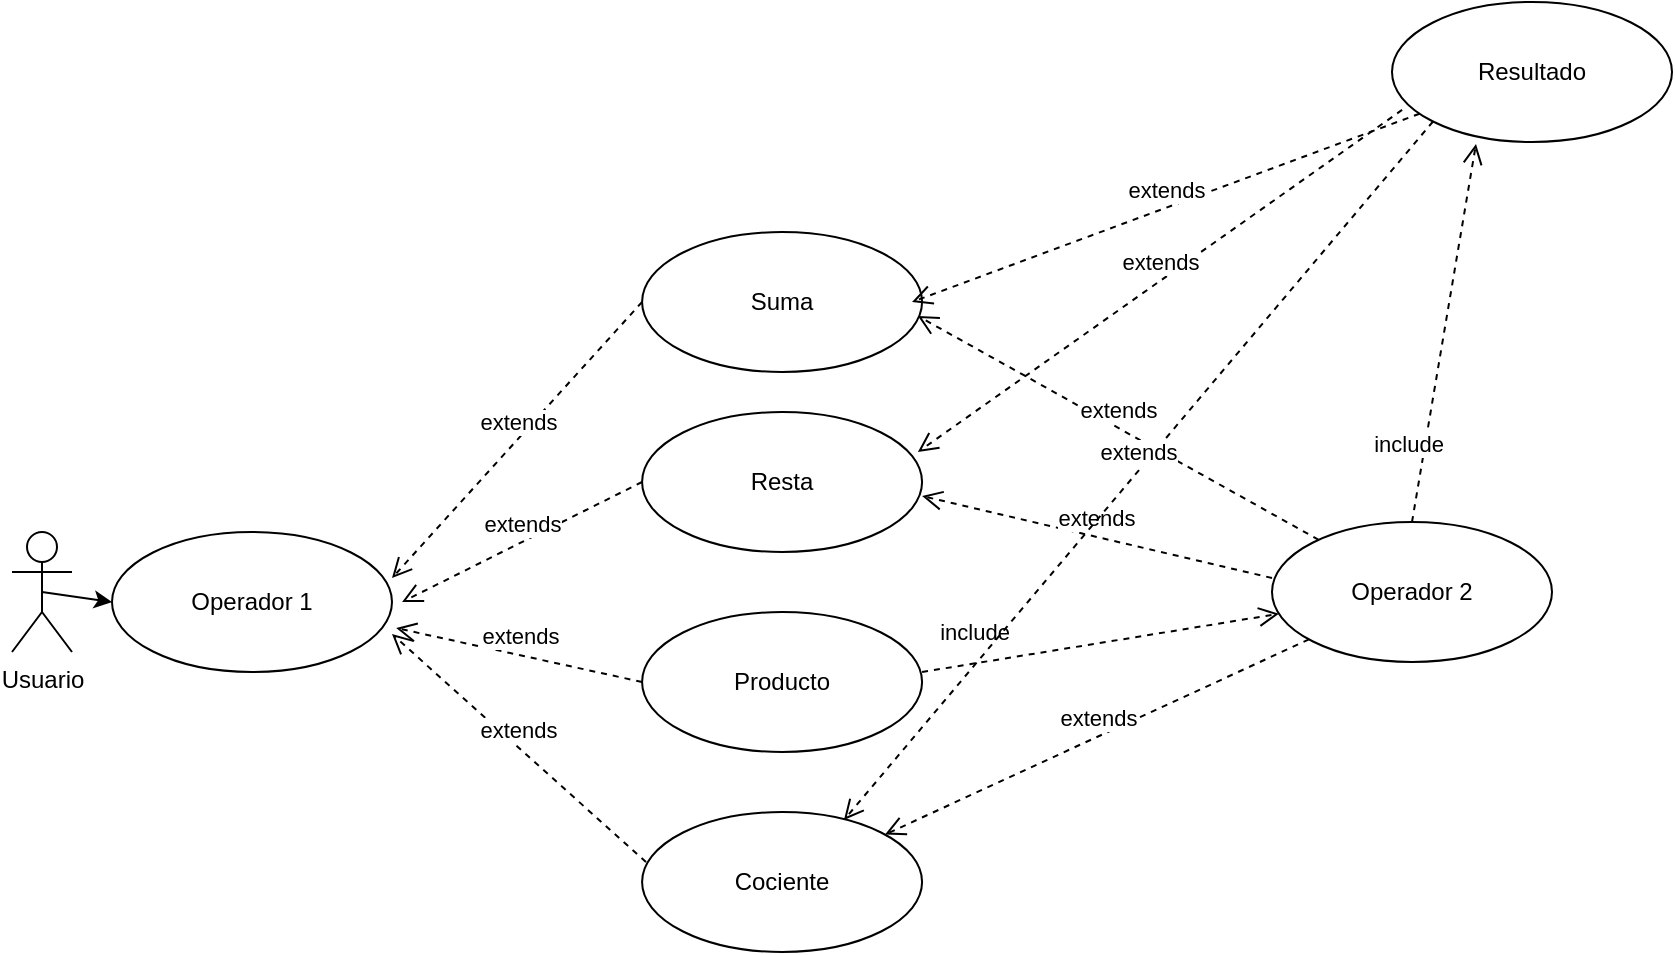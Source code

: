 <mxfile version="14.4.3" type="device"><diagram id="sGtd4BkbzxlFdDzkNw5d" name="Página-1"><mxGraphModel dx="1422" dy="822" grid="1" gridSize="10" guides="1" tooltips="1" connect="1" arrows="1" fold="1" page="1" pageScale="1" pageWidth="827" pageHeight="1169" math="0" shadow="0"><root><mxCell id="0"/><mxCell id="1" parent="0"/><mxCell id="Gw6iiX5P1ZVwBjEfJcqe-1" value="Usuario&lt;br&gt;" style="shape=umlActor;verticalLabelPosition=bottom;verticalAlign=top;html=1;" parent="1" vertex="1"><mxGeometry x="40" y="355" width="30" height="60" as="geometry"/></mxCell><mxCell id="Gw6iiX5P1ZVwBjEfJcqe-2" value="Operador 1" style="ellipse;whiteSpace=wrap;html=1;" parent="1" vertex="1"><mxGeometry x="90" y="355" width="140" height="70" as="geometry"/></mxCell><mxCell id="Gw6iiX5P1ZVwBjEfJcqe-3" value="Suma" style="ellipse;whiteSpace=wrap;html=1;" parent="1" vertex="1"><mxGeometry x="355.04" y="205" width="140" height="70" as="geometry"/></mxCell><mxCell id="Gw6iiX5P1ZVwBjEfJcqe-4" value="Operador 2" style="ellipse;whiteSpace=wrap;html=1;" parent="1" vertex="1"><mxGeometry x="670" y="350" width="140" height="70" as="geometry"/></mxCell><mxCell id="Gw6iiX5P1ZVwBjEfJcqe-5" value="Resultado" style="ellipse;whiteSpace=wrap;html=1;" parent="1" vertex="1"><mxGeometry x="730" y="90" width="140" height="70" as="geometry"/></mxCell><mxCell id="Gw6iiX5P1ZVwBjEfJcqe-6" value="Resta" style="ellipse;whiteSpace=wrap;html=1;" parent="1" vertex="1"><mxGeometry x="355.04" y="295" width="140" height="70" as="geometry"/></mxCell><mxCell id="Gw6iiX5P1ZVwBjEfJcqe-7" value="Producto" style="ellipse;whiteSpace=wrap;html=1;" parent="1" vertex="1"><mxGeometry x="355.04" y="395" width="140" height="70" as="geometry"/></mxCell><mxCell id="Gw6iiX5P1ZVwBjEfJcqe-8" value="Cociente" style="ellipse;whiteSpace=wrap;html=1;" parent="1" vertex="1"><mxGeometry x="355.04" y="495" width="140" height="70" as="geometry"/></mxCell><mxCell id="Gw6iiX5P1ZVwBjEfJcqe-9" value="" style="endArrow=classic;html=1;exitX=0.5;exitY=0.5;exitDx=0;exitDy=0;exitPerimeter=0;entryX=0;entryY=0.5;entryDx=0;entryDy=0;" parent="1" source="Gw6iiX5P1ZVwBjEfJcqe-1" target="Gw6iiX5P1ZVwBjEfJcqe-2" edge="1"><mxGeometry width="50" height="50" relative="1" as="geometry"><mxPoint x="160" y="290" as="sourcePoint"/><mxPoint x="185.541" y="89.929" as="targetPoint"/></mxGeometry></mxCell><mxCell id="Gw6iiX5P1ZVwBjEfJcqe-10" value="extends" style="html=1;verticalAlign=bottom;endArrow=open;dashed=1;endSize=8;exitX=0;exitY=0.5;exitDx=0;exitDy=0;entryX=0.964;entryY=0.329;entryDx=0;entryDy=0;entryPerimeter=0;" parent="1" source="Gw6iiX5P1ZVwBjEfJcqe-3" edge="1"><mxGeometry relative="1" as="geometry"><mxPoint x="515.04" y="628.03" as="sourcePoint"/><mxPoint x="230.0" y="378.03" as="targetPoint"/><Array as="points"/></mxGeometry></mxCell><mxCell id="Gw6iiX5P1ZVwBjEfJcqe-11" value="extends" style="html=1;verticalAlign=bottom;endArrow=open;dashed=1;endSize=8;exitX=0;exitY=0.5;exitDx=0;exitDy=0;entryX=1;entryY=0.5;entryDx=0;entryDy=0;" parent="1" source="Gw6iiX5P1ZVwBjEfJcqe-6" edge="1"><mxGeometry relative="1" as="geometry"><mxPoint x="365.04" y="250" as="sourcePoint"/><mxPoint x="235.04" y="390" as="targetPoint"/><Array as="points"/></mxGeometry></mxCell><mxCell id="Gw6iiX5P1ZVwBjEfJcqe-12" value="extends" style="html=1;verticalAlign=bottom;endArrow=open;dashed=1;endSize=8;exitX=0;exitY=0.5;exitDx=0;exitDy=0;entryX=0.979;entryY=0.686;entryDx=0;entryDy=0;entryPerimeter=0;" parent="1" source="Gw6iiX5P1ZVwBjEfJcqe-7" edge="1"><mxGeometry relative="1" as="geometry"><mxPoint x="375.04" y="260" as="sourcePoint"/><mxPoint x="232.1" y="403.02" as="targetPoint"/><Array as="points"/></mxGeometry></mxCell><mxCell id="Gw6iiX5P1ZVwBjEfJcqe-13" value="extends" style="html=1;verticalAlign=bottom;endArrow=open;dashed=1;endSize=8;exitX=0.014;exitY=0.357;exitDx=0;exitDy=0;entryX=0.964;entryY=0.729;entryDx=0;entryDy=0;entryPerimeter=0;exitPerimeter=0;" parent="1" source="Gw6iiX5P1ZVwBjEfJcqe-8" edge="1"><mxGeometry relative="1" as="geometry"><mxPoint x="385.04" y="270" as="sourcePoint"/><mxPoint x="230.0" y="406.03" as="targetPoint"/><Array as="points"/></mxGeometry></mxCell><mxCell id="CQhvb_5hvNK4lrTAOeHx-1" value="extends" style="html=1;verticalAlign=bottom;endArrow=open;dashed=1;endSize=8;entryX=0.985;entryY=0.6;entryDx=0;entryDy=0;entryPerimeter=0;" edge="1" parent="1" source="Gw6iiX5P1ZVwBjEfJcqe-4" target="Gw6iiX5P1ZVwBjEfJcqe-3"><mxGeometry relative="1" as="geometry"><mxPoint x="710" y="380" as="sourcePoint"/><mxPoint x="584.96" y="518.03" as="targetPoint"/><Array as="points"/></mxGeometry></mxCell><mxCell id="CQhvb_5hvNK4lrTAOeHx-2" value="extends" style="html=1;verticalAlign=bottom;endArrow=open;dashed=1;endSize=8;exitX=0;exitY=0.4;exitDx=0;exitDy=0;entryX=1;entryY=0.6;entryDx=0;entryDy=0;entryPerimeter=0;exitPerimeter=0;" edge="1" parent="1" source="Gw6iiX5P1ZVwBjEfJcqe-4" target="Gw6iiX5P1ZVwBjEfJcqe-6"><mxGeometry relative="1" as="geometry"><mxPoint x="720" y="390" as="sourcePoint"/><mxPoint x="502.94" y="257" as="targetPoint"/><Array as="points"/></mxGeometry></mxCell><mxCell id="CQhvb_5hvNK4lrTAOeHx-5" value="extends" style="html=1;verticalAlign=bottom;endArrow=open;dashed=1;endSize=8;" edge="1" parent="1" source="Gw6iiX5P1ZVwBjEfJcqe-5"><mxGeometry relative="1" as="geometry"><mxPoint x="670.04" y="433.368" as="sourcePoint"/><mxPoint x="490" y="240" as="targetPoint"/><Array as="points"/></mxGeometry></mxCell><mxCell id="CQhvb_5hvNK4lrTAOeHx-6" value="extends" style="html=1;verticalAlign=bottom;endArrow=open;dashed=1;endSize=8;entryX=0.985;entryY=0.286;entryDx=0;entryDy=0;entryPerimeter=0;exitX=0.036;exitY=0.771;exitDx=0;exitDy=0;exitPerimeter=0;" edge="1" parent="1" source="Gw6iiX5P1ZVwBjEfJcqe-5" target="Gw6iiX5P1ZVwBjEfJcqe-6"><mxGeometry relative="1" as="geometry"><mxPoint x="840.807" y="191.385" as="sourcePoint"/><mxPoint x="500" y="250" as="targetPoint"/><Array as="points"/></mxGeometry></mxCell><mxCell id="CQhvb_5hvNK4lrTAOeHx-9" value="include" style="html=1;verticalAlign=bottom;endArrow=open;dashed=1;endSize=8;exitX=1;exitY=0.386;exitDx=0;exitDy=0;exitPerimeter=0;" edge="1" parent="1" target="Gw6iiX5P1ZVwBjEfJcqe-4"><mxGeometry x="-0.698" y="7" relative="1" as="geometry"><mxPoint x="495.04" y="425" as="sourcePoint"/><mxPoint x="585.04" y="337.98" as="targetPoint"/><Array as="points"/><mxPoint as="offset"/></mxGeometry></mxCell><mxCell id="CQhvb_5hvNK4lrTAOeHx-11" value="include" style="html=1;verticalAlign=bottom;endArrow=open;dashed=1;endSize=8;entryX=0.3;entryY=1.014;entryDx=0;entryDy=0;exitX=0.5;exitY=0;exitDx=0;exitDy=0;entryPerimeter=0;" edge="1" parent="1" source="Gw6iiX5P1ZVwBjEfJcqe-4" target="Gw6iiX5P1ZVwBjEfJcqe-5"><mxGeometry x="-0.698" y="7" relative="1" as="geometry"><mxPoint x="840" y="362.02" as="sourcePoint"/><mxPoint x="840" y="185" as="targetPoint"/><Array as="points"/><mxPoint as="offset"/></mxGeometry></mxCell><mxCell id="CQhvb_5hvNK4lrTAOeHx-12" value="extends" style="html=1;verticalAlign=bottom;endArrow=open;dashed=1;endSize=8;" edge="1" parent="1" source="Gw6iiX5P1ZVwBjEfJcqe-4" target="Gw6iiX5P1ZVwBjEfJcqe-8"><mxGeometry relative="1" as="geometry"><mxPoint x="700" y="363" as="sourcePoint"/><mxPoint x="505.04" y="347" as="targetPoint"/><Array as="points"/></mxGeometry></mxCell><mxCell id="CQhvb_5hvNK4lrTAOeHx-13" value="extends" style="html=1;verticalAlign=bottom;endArrow=open;dashed=1;endSize=8;entryX=0.721;entryY=0.057;entryDx=0;entryDy=0;entryPerimeter=0;exitX=0;exitY=1;exitDx=0;exitDy=0;" edge="1" parent="1" source="Gw6iiX5P1ZVwBjEfJcqe-5" target="Gw6iiX5P1ZVwBjEfJcqe-8"><mxGeometry relative="1" as="geometry"><mxPoint x="845.04" y="153.97" as="sourcePoint"/><mxPoint x="502.94" y="325.02" as="targetPoint"/><Array as="points"/></mxGeometry></mxCell></root></mxGraphModel></diagram></mxfile>